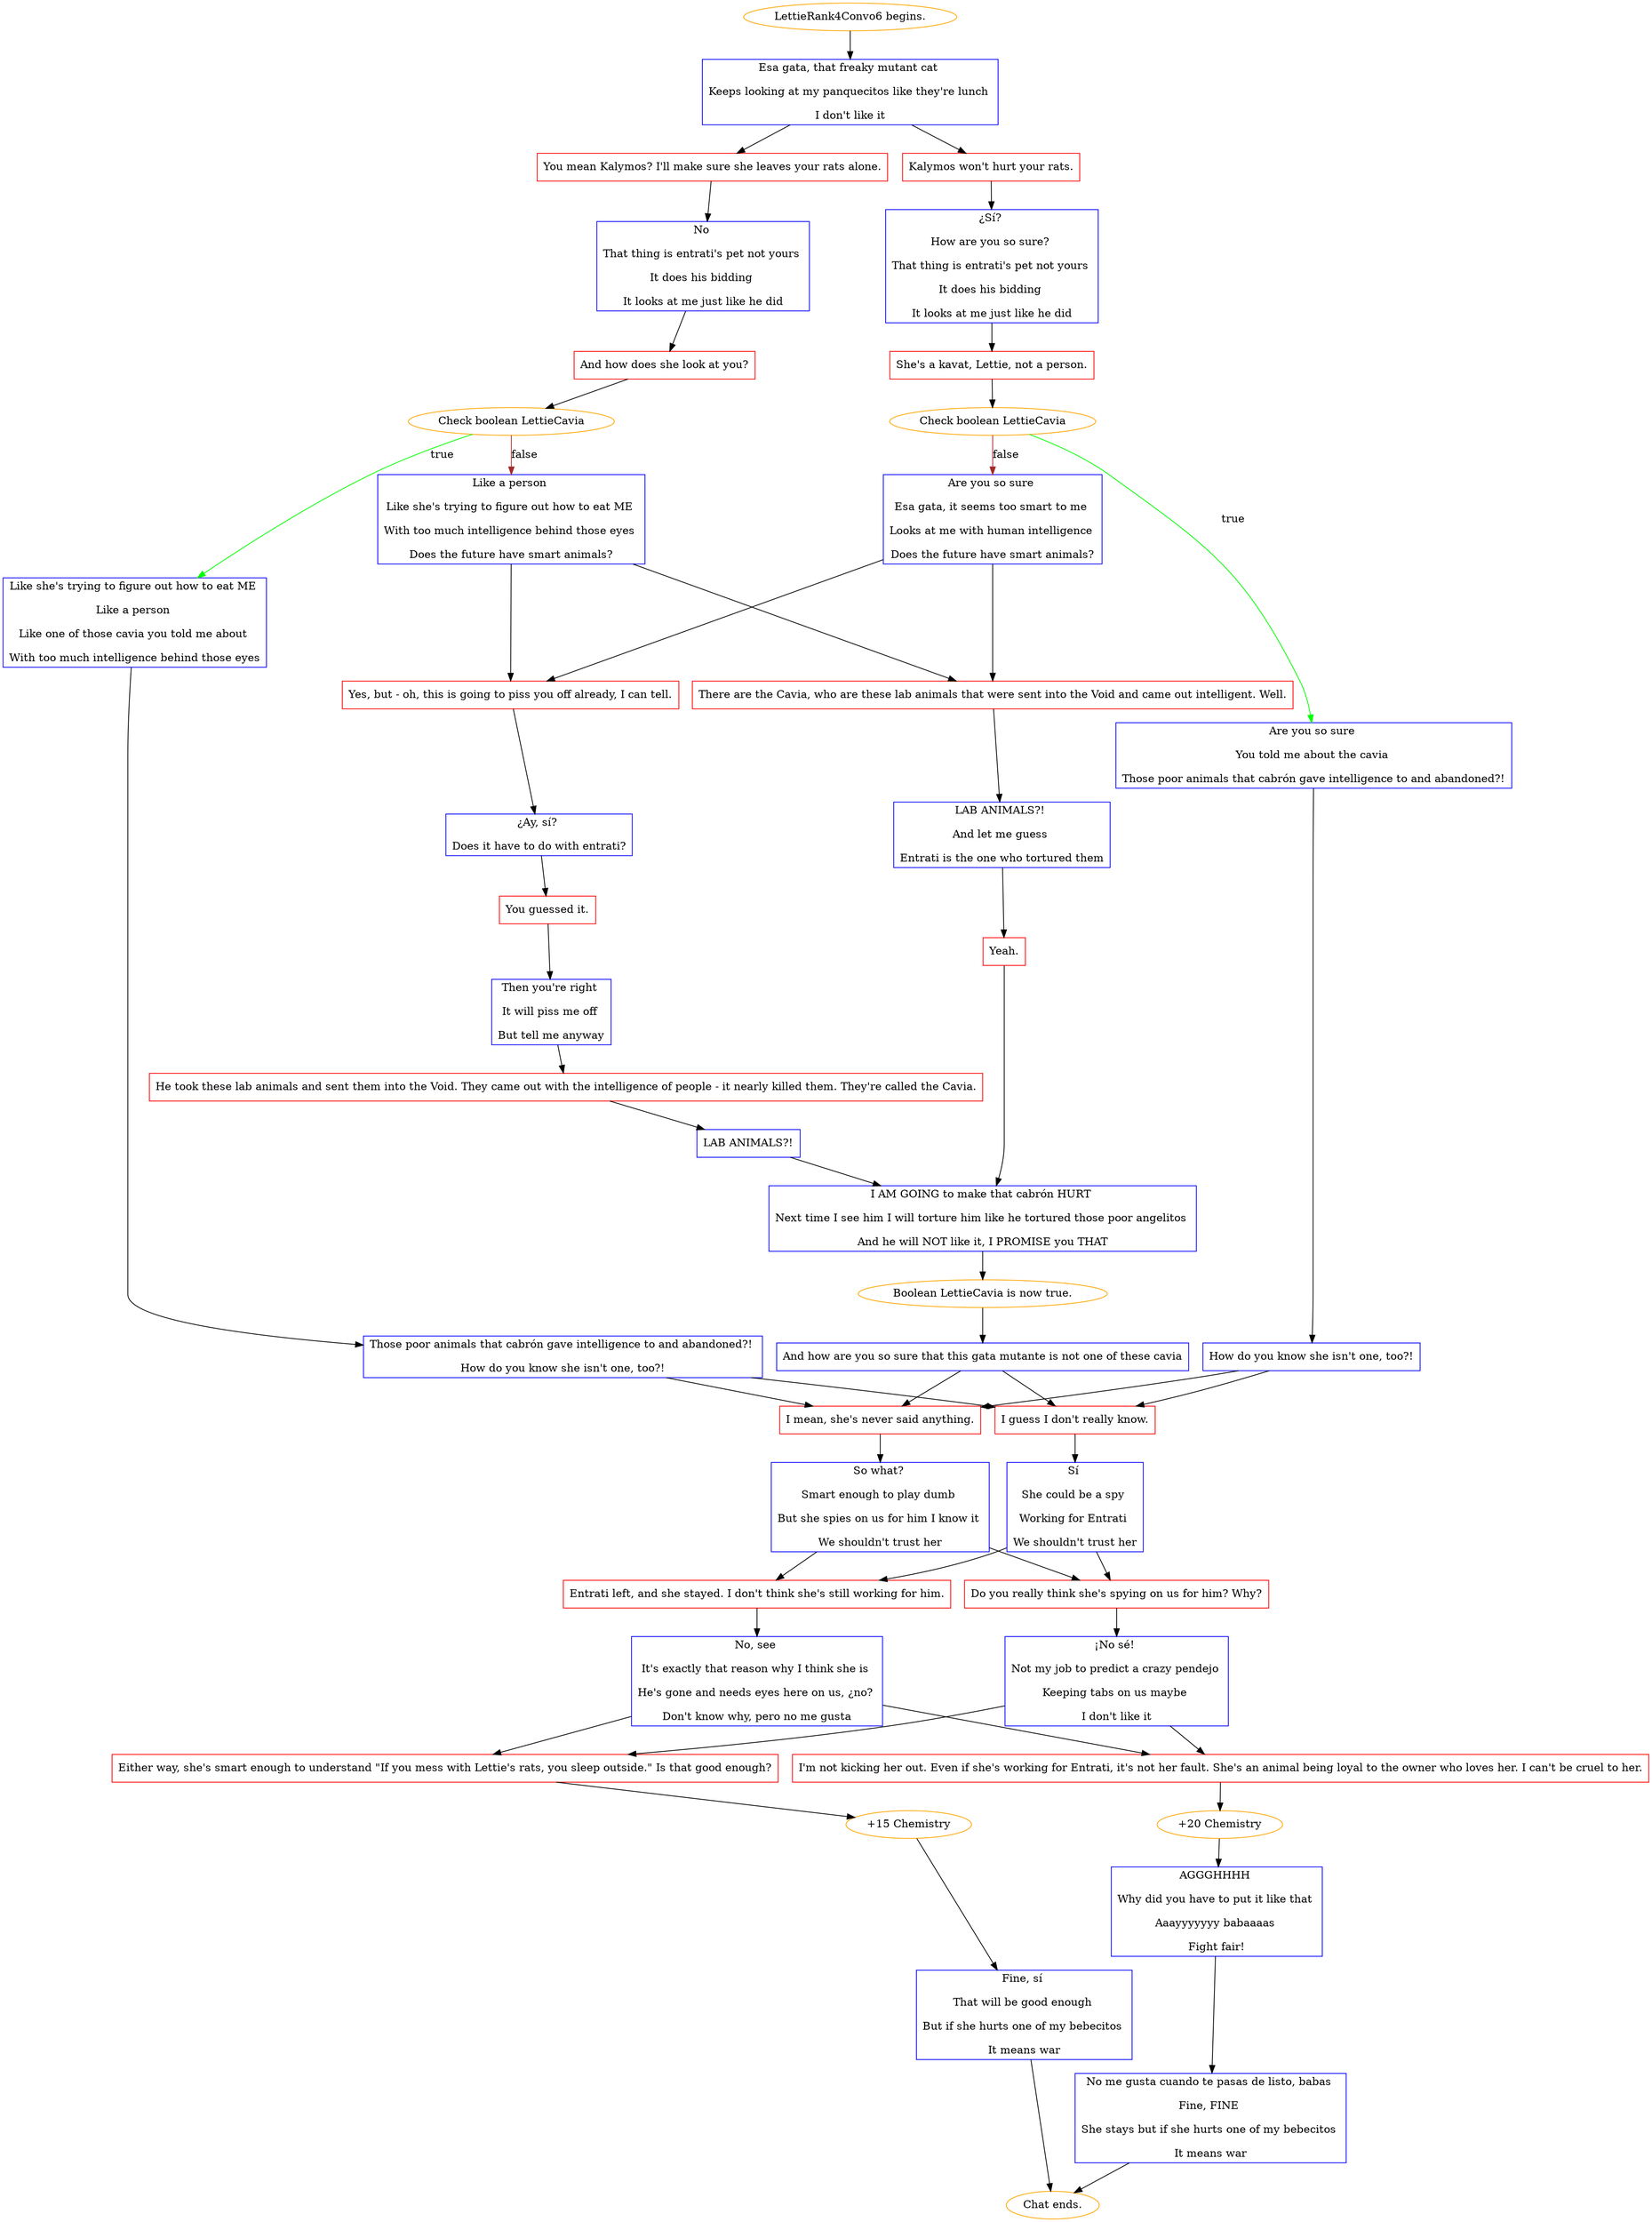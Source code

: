 digraph {
	"LettieRank4Convo6 begins." [color=orange];
		"LettieRank4Convo6 begins." -> j724394717;
	j724394717 [label="Esa gata, that freaky mutant cat 
Keeps looking at my panquecitos like they're lunch 
I don't like it",shape=box,color=blue];
		j724394717 -> j1525899982;
		j724394717 -> j3883690310;
	j1525899982 [label="You mean Kalymos? I'll make sure she leaves your rats alone.",shape=box,color=red];
		j1525899982 -> j2643614543;
	j3883690310 [label="Kalymos won't hurt your rats.",shape=box,color=red];
		j3883690310 -> j1936004579;
	j2643614543 [label="No 
That thing is entrati's pet not yours 
It does his bidding 
It looks at me just like he did",shape=box,color=blue];
		j2643614543 -> j222261622;
	j1936004579 [label="¿Sí? 
How are you so sure? 
That thing is entrati's pet not yours 
It does his bidding 
It looks at me just like he did",shape=box,color=blue];
		j1936004579 -> j3627754368;
	j222261622 [label="And how does she look at you?",shape=box,color=red];
		j222261622 -> j4254769564;
	j3627754368 [label="She's a kavat, Lettie, not a person.",shape=box,color=red];
		j3627754368 -> j4287006142;
	j4254769564 [label="Check boolean LettieCavia",color=orange];
		j4254769564 -> j96559599 [label=true,color=green];
		j4254769564 -> j3405874841 [label=false,color=brown];
	j4287006142 [label="Check boolean LettieCavia",color=orange];
		j4287006142 -> j3426830713 [label=true,color=green];
		j4287006142 -> j4139229674 [label=false,color=brown];
	j96559599 [label="Like she's trying to figure out how to eat ME 
Like a person 
Like one of those cavia you told me about 
With too much intelligence behind those eyes",shape=box,color=blue];
		j96559599 -> j898424303;
	j3405874841 [label="Like a person 
Like she's trying to figure out how to eat ME 
With too much intelligence behind those eyes 
Does the future have smart animals?",shape=box,color=blue];
		j3405874841 -> j2602156454;
		j3405874841 -> j182987822;
	j3426830713 [label="Are you so sure 
You told me about the cavia 
Those poor animals that cabrón gave intelligence to and abandoned?!",shape=box,color=blue];
		j3426830713 -> j4052159840;
	j4139229674 [label="Are you so sure 
Esa gata, it seems too smart to me 
Looks at me with human intelligence 
Does the future have smart animals?",shape=box,color=blue];
		j4139229674 -> j2602156454;
		j4139229674 -> j182987822;
	j898424303 [label="Those poor animals that cabrón gave intelligence to and abandoned?! 
How do you know she isn't one, too?!",shape=box,color=blue];
		j898424303 -> j2444062183;
		j898424303 -> j189229700;
	j2602156454 [label="There are the Cavia, who are these lab animals that were sent into the Void and came out intelligent. Well.",shape=box,color=red];
		j2602156454 -> j571723970;
	j182987822 [label="Yes, but - oh, this is going to piss you off already, I can tell.",shape=box,color=red];
		j182987822 -> j2190932530;
	j4052159840 [label="How do you know she isn't one, too?!",shape=box,color=blue];
		j4052159840 -> j2444062183;
		j4052159840 -> j189229700;
	j2444062183 [label="I mean, she's never said anything.",shape=box,color=red];
		j2444062183 -> j3839194194;
	j189229700 [label="I guess I don't really know.",shape=box,color=red];
		j189229700 -> j2861909389;
	j571723970 [label="LAB ANIMALS?! 
And let me guess 
Entrati is the one who tortured them",shape=box,color=blue];
		j571723970 -> j2915394960;
	j2190932530 [label="¿Ay, sí? 
Does it have to do with entrati?",shape=box,color=blue];
		j2190932530 -> j323473589;
	j3839194194 [label="So what? 
Smart enough to play dumb 
But she spies on us for him I know it 
We shouldn't trust her",shape=box,color=blue];
		j3839194194 -> j2785141095;
		j3839194194 -> j1859706513;
	j2861909389 [label="Sí 
She could be a spy 
Working for Entrati 
We shouldn't trust her",shape=box,color=blue];
		j2861909389 -> j2785141095;
		j2861909389 -> j1859706513;
	j2915394960 [label="Yeah.",shape=box,color=red];
		j2915394960 -> j3737732358;
	j323473589 [label="You guessed it.",shape=box,color=red];
		j323473589 -> j2523169493;
	j2785141095 [label="Entrati left, and she stayed. I don't think she's still working for him.",shape=box,color=red];
		j2785141095 -> j2848667983;
	j1859706513 [label="Do you really think she's spying on us for him? Why?",shape=box,color=red];
		j1859706513 -> j330767333;
	j3737732358 [label="I AM GOING to make that cabrón HURT 
Next time I see him I will torture him like he tortured those poor angelitos 
And he will NOT like it, I PROMISE you THAT",shape=box,color=blue];
		j3737732358 -> j3813061191;
	j2523169493 [label="Then you're right 
It will piss me off 
But tell me anyway",shape=box,color=blue];
		j2523169493 -> j3335653931;
	j2848667983 [label="No, see 
It's exactly that reason why I think she is 
He's gone and needs eyes here on us, ¿no? 
Don't know why, pero no me gusta",shape=box,color=blue];
		j2848667983 -> j2848541583;
		j2848667983 -> j3102507874;
	j330767333 [label="¡No sé! 
Not my job to predict a crazy pendejo 
Keeping tabs on us maybe 
I don't like it",shape=box,color=blue];
		j330767333 -> j2848541583;
		j330767333 -> j3102507874;
	j3813061191 [label="Boolean LettieCavia is now true.",color=orange];
		j3813061191 -> j1820215936;
	j3335653931 [label="He took these lab animals and sent them into the Void. They came out with the intelligence of people - it nearly killed them. They're called the Cavia.",shape=box,color=red];
		j3335653931 -> j3218763923;
	j2848541583 [label="Either way, she's smart enough to understand \"If you mess with Lettie's rats, you sleep outside.\" Is that good enough?",shape=box,color=red];
		j2848541583 -> j3028502186;
	j3102507874 [label="I'm not kicking her out. Even if she's working for Entrati, it's not her fault. She's an animal being loyal to the owner who loves her. I can't be cruel to her.",shape=box,color=red];
		j3102507874 -> j1020638897;
	j1820215936 [label="And how are you so sure that this gata mutante is not one of these cavia",shape=box,color=blue];
		j1820215936 -> j2444062183;
		j1820215936 -> j189229700;
	j3218763923 [label="LAB ANIMALS?!",shape=box,color=blue];
		j3218763923 -> j3737732358;
	j3028502186 [label="+15 Chemistry",color=orange];
		j3028502186 -> j1651461119;
	j1020638897 [label="+20 Chemistry",color=orange];
		j1020638897 -> j2772015737;
	j1651461119 [label="Fine, sí 
That will be good enough 
But if she hurts one of my bebecitos 
It means war",shape=box,color=blue];
		j1651461119 -> "Chat ends.";
	j2772015737 [label="AGGGHHHH 
Why did you have to put it like that 
Aaayyyyyyy babaaaas 
Fight fair!",shape=box,color=blue];
		j2772015737 -> j1749943700;
	"Chat ends." [color=orange];
	j1749943700 [label="No me gusta cuando te pasas de listo, babas 
Fine, FINE 
She stays but if she hurts one of my bebecitos 
It means war",shape=box,color=blue];
		j1749943700 -> "Chat ends.";
}